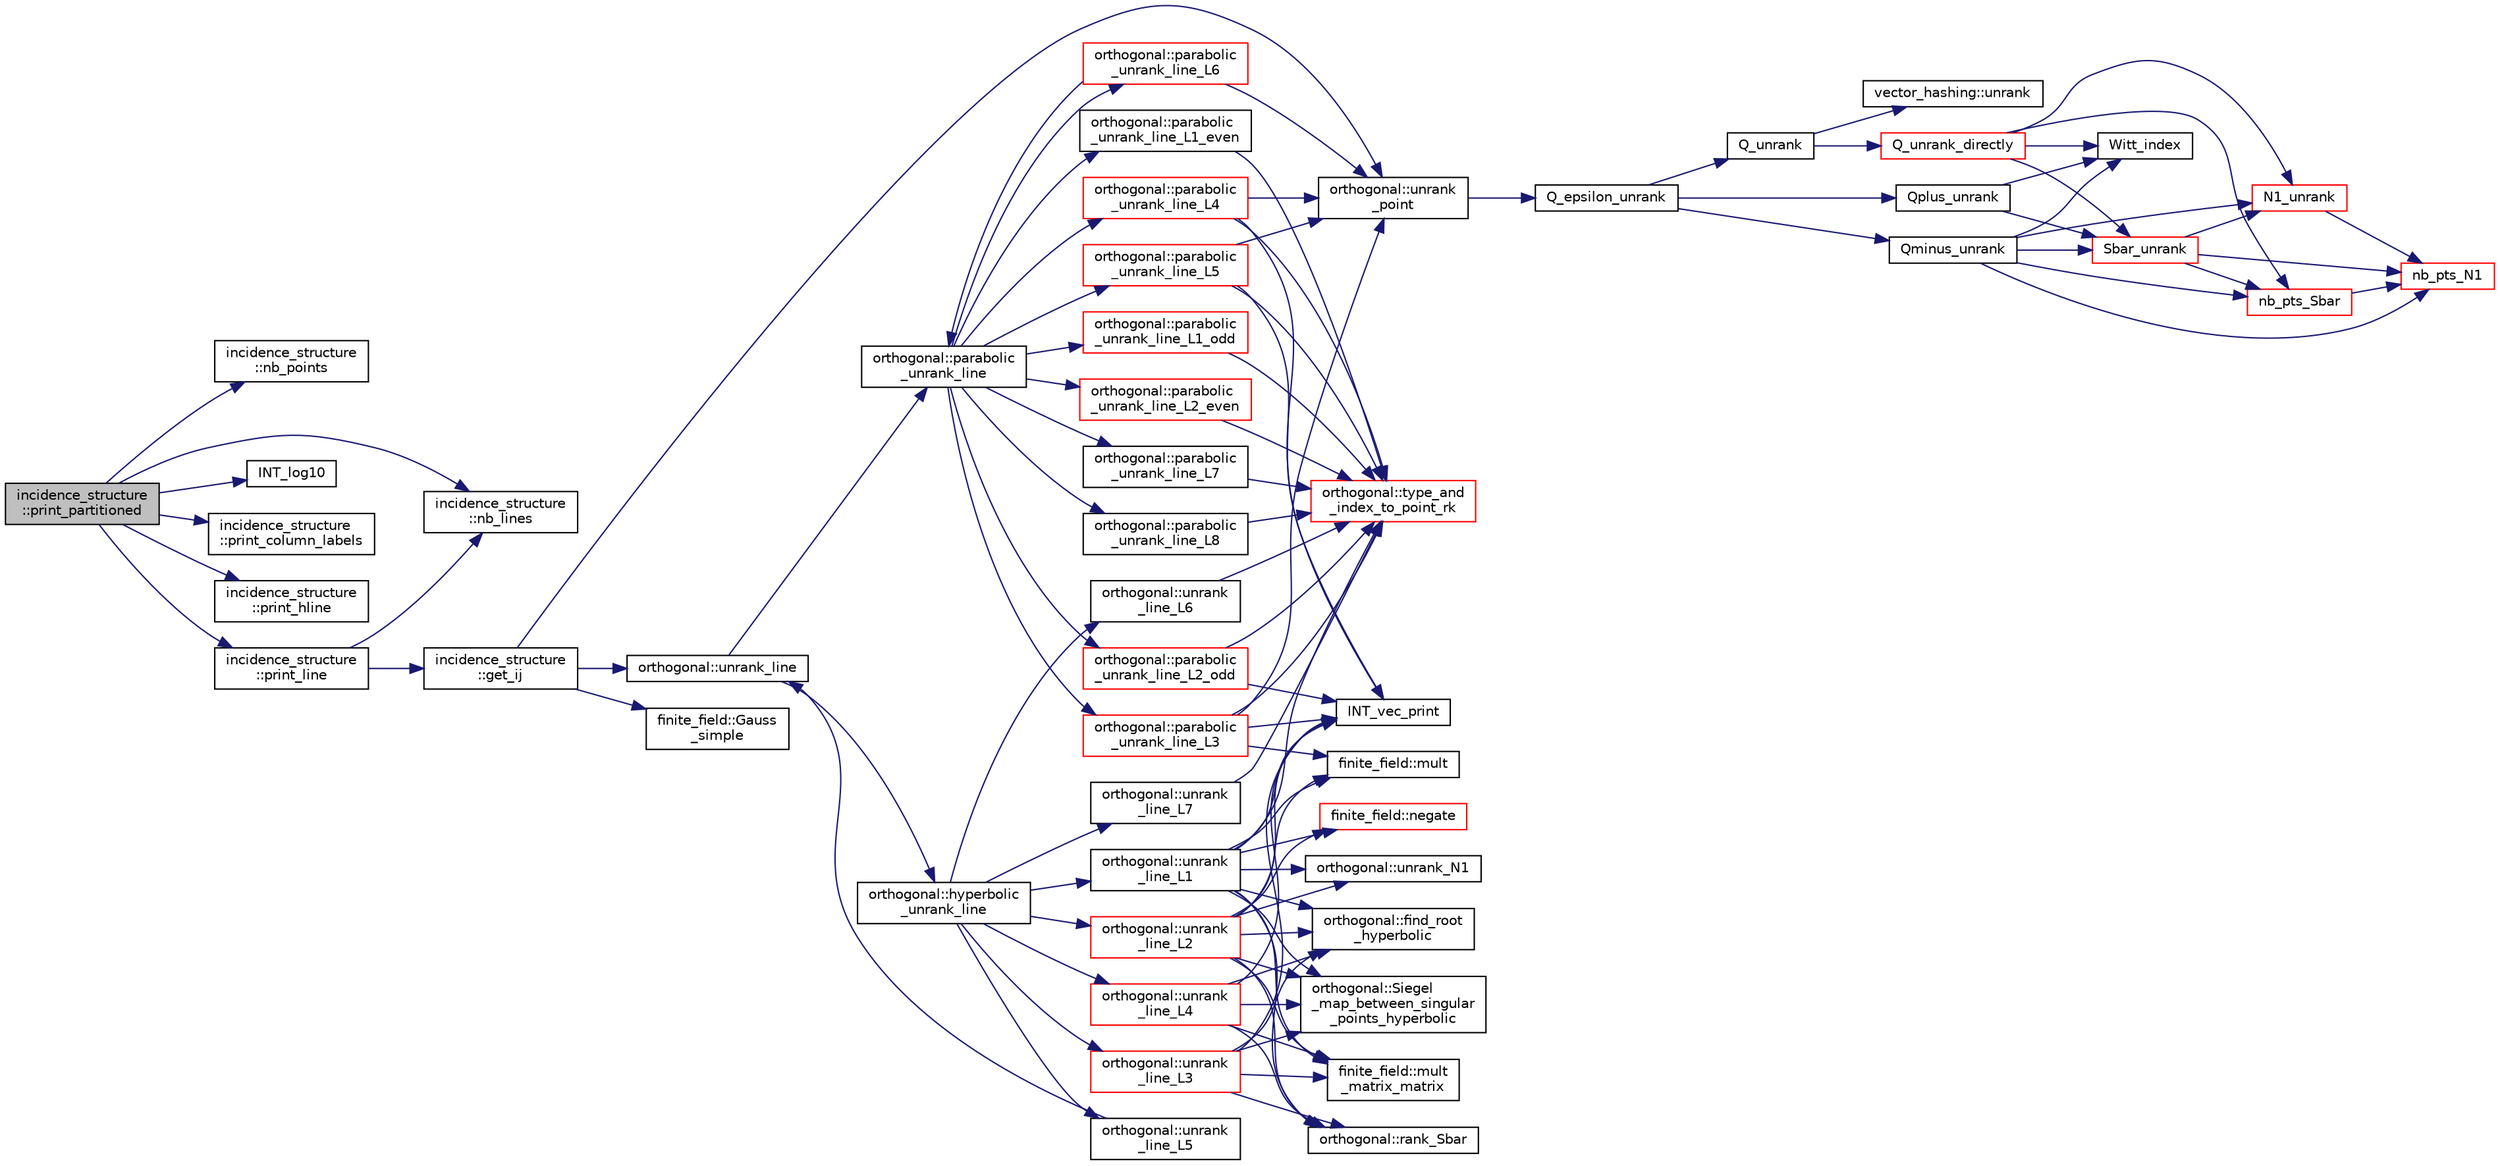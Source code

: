 digraph "incidence_structure::print_partitioned"
{
  edge [fontname="Helvetica",fontsize="10",labelfontname="Helvetica",labelfontsize="10"];
  node [fontname="Helvetica",fontsize="10",shape=record];
  rankdir="LR";
  Node6009 [label="incidence_structure\l::print_partitioned",height=0.2,width=0.4,color="black", fillcolor="grey75", style="filled", fontcolor="black"];
  Node6009 -> Node6010 [color="midnightblue",fontsize="10",style="solid",fontname="Helvetica"];
  Node6010 [label="incidence_structure\l::nb_points",height=0.2,width=0.4,color="black", fillcolor="white", style="filled",URL="$da/d8a/classincidence__structure.html#aff5f6bfdc7470e73082ee6faacf0af64"];
  Node6009 -> Node6011 [color="midnightblue",fontsize="10",style="solid",fontname="Helvetica"];
  Node6011 [label="incidence_structure\l::nb_lines",height=0.2,width=0.4,color="black", fillcolor="white", style="filled",URL="$da/d8a/classincidence__structure.html#a9ffac61340b2a03f31f1cc366d5a7b79"];
  Node6009 -> Node6012 [color="midnightblue",fontsize="10",style="solid",fontname="Helvetica"];
  Node6012 [label="INT_log10",height=0.2,width=0.4,color="black", fillcolor="white", style="filled",URL="$de/dc5/algebra__and__number__theory_8h.html#a98bc0a6c562370a355165d2538dac250"];
  Node6009 -> Node6013 [color="midnightblue",fontsize="10",style="solid",fontname="Helvetica"];
  Node6013 [label="incidence_structure\l::print_column_labels",height=0.2,width=0.4,color="black", fillcolor="white", style="filled",URL="$da/d8a/classincidence__structure.html#a16f15115fc99c128a90c824da2915700"];
  Node6009 -> Node6014 [color="midnightblue",fontsize="10",style="solid",fontname="Helvetica"];
  Node6014 [label="incidence_structure\l::print_hline",height=0.2,width=0.4,color="black", fillcolor="white", style="filled",URL="$da/d8a/classincidence__structure.html#ab973a717586b3a740a087b9c036a6b6e"];
  Node6009 -> Node6015 [color="midnightblue",fontsize="10",style="solid",fontname="Helvetica"];
  Node6015 [label="incidence_structure\l::print_line",height=0.2,width=0.4,color="black", fillcolor="white", style="filled",URL="$da/d8a/classincidence__structure.html#ae76fdf2cf39ba776ed86b0b910d7746a"];
  Node6015 -> Node6016 [color="midnightblue",fontsize="10",style="solid",fontname="Helvetica"];
  Node6016 [label="incidence_structure\l::get_ij",height=0.2,width=0.4,color="black", fillcolor="white", style="filled",URL="$da/d8a/classincidence__structure.html#a5ee9b327bdd0c2714cadff040a4c4678"];
  Node6016 -> Node6017 [color="midnightblue",fontsize="10",style="solid",fontname="Helvetica"];
  Node6017 [label="orthogonal::unrank\l_point",height=0.2,width=0.4,color="black", fillcolor="white", style="filled",URL="$d7/daa/classorthogonal.html#ab655117100f7c66c19817b84ac5ac0a0"];
  Node6017 -> Node6018 [color="midnightblue",fontsize="10",style="solid",fontname="Helvetica"];
  Node6018 [label="Q_epsilon_unrank",height=0.2,width=0.4,color="black", fillcolor="white", style="filled",URL="$d4/d67/geometry_8h.html#af162c4d30d4a6528299e37551c353e7b"];
  Node6018 -> Node6019 [color="midnightblue",fontsize="10",style="solid",fontname="Helvetica"];
  Node6019 [label="Q_unrank",height=0.2,width=0.4,color="black", fillcolor="white", style="filled",URL="$db/da0/lib_2foundations_2geometry_2orthogonal__points_8_c.html#a6d02923d5b54ef796934e753e6f5b65b"];
  Node6019 -> Node6020 [color="midnightblue",fontsize="10",style="solid",fontname="Helvetica"];
  Node6020 [label="vector_hashing::unrank",height=0.2,width=0.4,color="black", fillcolor="white", style="filled",URL="$d8/daa/classvector__hashing.html#abbebd3a96a6d27a34b9b49af99e2ed3d"];
  Node6019 -> Node6021 [color="midnightblue",fontsize="10",style="solid",fontname="Helvetica"];
  Node6021 [label="Q_unrank_directly",height=0.2,width=0.4,color="red", fillcolor="white", style="filled",URL="$db/da0/lib_2foundations_2geometry_2orthogonal__points_8_c.html#a105e7e72249e78fcf0785c69099d90ce"];
  Node6021 -> Node6022 [color="midnightblue",fontsize="10",style="solid",fontname="Helvetica"];
  Node6022 [label="Witt_index",height=0.2,width=0.4,color="black", fillcolor="white", style="filled",URL="$db/da0/lib_2foundations_2geometry_2orthogonal__points_8_c.html#ab3483ecb9859a6758f82b5327da50534"];
  Node6021 -> Node6023 [color="midnightblue",fontsize="10",style="solid",fontname="Helvetica"];
  Node6023 [label="nb_pts_Sbar",height=0.2,width=0.4,color="red", fillcolor="white", style="filled",URL="$db/da0/lib_2foundations_2geometry_2orthogonal__points_8_c.html#a986dda26505c9934c771578b084f67cc"];
  Node6023 -> Node6026 [color="midnightblue",fontsize="10",style="solid",fontname="Helvetica"];
  Node6026 [label="nb_pts_N1",height=0.2,width=0.4,color="red", fillcolor="white", style="filled",URL="$db/da0/lib_2foundations_2geometry_2orthogonal__points_8_c.html#ae0f2e1c76523db67b4ec9629ccc35bc6"];
  Node6021 -> Node6028 [color="midnightblue",fontsize="10",style="solid",fontname="Helvetica"];
  Node6028 [label="Sbar_unrank",height=0.2,width=0.4,color="red", fillcolor="white", style="filled",URL="$db/da0/lib_2foundations_2geometry_2orthogonal__points_8_c.html#a65d9b9ccfff12dd92f4f4e8360701c98"];
  Node6028 -> Node6023 [color="midnightblue",fontsize="10",style="solid",fontname="Helvetica"];
  Node6028 -> Node6026 [color="midnightblue",fontsize="10",style="solid",fontname="Helvetica"];
  Node6028 -> Node6031 [color="midnightblue",fontsize="10",style="solid",fontname="Helvetica"];
  Node6031 [label="N1_unrank",height=0.2,width=0.4,color="red", fillcolor="white", style="filled",URL="$db/da0/lib_2foundations_2geometry_2orthogonal__points_8_c.html#aa9427e27f7f207c1baff3a34cc5d78cf"];
  Node6031 -> Node6026 [color="midnightblue",fontsize="10",style="solid",fontname="Helvetica"];
  Node6021 -> Node6031 [color="midnightblue",fontsize="10",style="solid",fontname="Helvetica"];
  Node6018 -> Node6037 [color="midnightblue",fontsize="10",style="solid",fontname="Helvetica"];
  Node6037 [label="Qplus_unrank",height=0.2,width=0.4,color="black", fillcolor="white", style="filled",URL="$db/da0/lib_2foundations_2geometry_2orthogonal__points_8_c.html#ad50512edd586919700e033744b4a03c8"];
  Node6037 -> Node6022 [color="midnightblue",fontsize="10",style="solid",fontname="Helvetica"];
  Node6037 -> Node6028 [color="midnightblue",fontsize="10",style="solid",fontname="Helvetica"];
  Node6018 -> Node6038 [color="midnightblue",fontsize="10",style="solid",fontname="Helvetica"];
  Node6038 [label="Qminus_unrank",height=0.2,width=0.4,color="black", fillcolor="white", style="filled",URL="$db/da0/lib_2foundations_2geometry_2orthogonal__points_8_c.html#ac2dd18f435ab479095b836a483c12c7d"];
  Node6038 -> Node6022 [color="midnightblue",fontsize="10",style="solid",fontname="Helvetica"];
  Node6038 -> Node6023 [color="midnightblue",fontsize="10",style="solid",fontname="Helvetica"];
  Node6038 -> Node6028 [color="midnightblue",fontsize="10",style="solid",fontname="Helvetica"];
  Node6038 -> Node6026 [color="midnightblue",fontsize="10",style="solid",fontname="Helvetica"];
  Node6038 -> Node6031 [color="midnightblue",fontsize="10",style="solid",fontname="Helvetica"];
  Node6016 -> Node6039 [color="midnightblue",fontsize="10",style="solid",fontname="Helvetica"];
  Node6039 [label="orthogonal::unrank_line",height=0.2,width=0.4,color="black", fillcolor="white", style="filled",URL="$d7/daa/classorthogonal.html#a27fec576f6e11b80dd4503fa3cf7611e"];
  Node6039 -> Node6040 [color="midnightblue",fontsize="10",style="solid",fontname="Helvetica"];
  Node6040 [label="orthogonal::hyperbolic\l_unrank_line",height=0.2,width=0.4,color="black", fillcolor="white", style="filled",URL="$d7/daa/classorthogonal.html#a94952194cdcc478feb676e97e2e272f2"];
  Node6040 -> Node6041 [color="midnightblue",fontsize="10",style="solid",fontname="Helvetica"];
  Node6041 [label="orthogonal::unrank\l_line_L1",height=0.2,width=0.4,color="black", fillcolor="white", style="filled",URL="$d7/daa/classorthogonal.html#aca204928ad9c6c2d9e9afe2ea5af6d60"];
  Node6041 -> Node6042 [color="midnightblue",fontsize="10",style="solid",fontname="Helvetica"];
  Node6042 [label="orthogonal::type_and\l_index_to_point_rk",height=0.2,width=0.4,color="red", fillcolor="white", style="filled",URL="$d7/daa/classorthogonal.html#a319ef460cdfe3247d336c3fb482901eb"];
  Node6041 -> Node6071 [color="midnightblue",fontsize="10",style="solid",fontname="Helvetica"];
  Node6071 [label="orthogonal::unrank_N1",height=0.2,width=0.4,color="black", fillcolor="white", style="filled",URL="$d7/daa/classorthogonal.html#ac39ac9cea140f569c2b78ad01310b4b6"];
  Node6041 -> Node6053 [color="midnightblue",fontsize="10",style="solid",fontname="Helvetica"];
  Node6053 [label="INT_vec_print",height=0.2,width=0.4,color="black", fillcolor="white", style="filled",URL="$df/dbf/sajeeb_8_c.html#a79a5901af0b47dd0d694109543c027fe"];
  Node6041 -> Node6075 [color="midnightblue",fontsize="10",style="solid",fontname="Helvetica"];
  Node6075 [label="finite_field::mult",height=0.2,width=0.4,color="black", fillcolor="white", style="filled",URL="$df/d5a/classfinite__field.html#a24fb5917aa6d4d656fd855b7f44a13b0"];
  Node6041 -> Node6083 [color="midnightblue",fontsize="10",style="solid",fontname="Helvetica"];
  Node6083 [label="orthogonal::find_root\l_hyperbolic",height=0.2,width=0.4,color="black", fillcolor="white", style="filled",URL="$d7/daa/classorthogonal.html#a4cb66d7aec283cd032a99cb9b2b9992d"];
  Node6041 -> Node6084 [color="midnightblue",fontsize="10",style="solid",fontname="Helvetica"];
  Node6084 [label="orthogonal::Siegel\l_map_between_singular\l_points_hyperbolic",height=0.2,width=0.4,color="black", fillcolor="white", style="filled",URL="$d7/daa/classorthogonal.html#a5ee80bd3a8fb9799d248ade8fd7b20b3"];
  Node6041 -> Node6085 [color="midnightblue",fontsize="10",style="solid",fontname="Helvetica"];
  Node6085 [label="finite_field::mult\l_matrix_matrix",height=0.2,width=0.4,color="black", fillcolor="white", style="filled",URL="$df/d5a/classfinite__field.html#a5e28706b815838d0ec34de1fa74bc3c4"];
  Node6041 -> Node6081 [color="midnightblue",fontsize="10",style="solid",fontname="Helvetica"];
  Node6081 [label="finite_field::negate",height=0.2,width=0.4,color="red", fillcolor="white", style="filled",URL="$df/d5a/classfinite__field.html#aa9d798298f25d4a9262b5bc5f1733e31"];
  Node6041 -> Node6086 [color="midnightblue",fontsize="10",style="solid",fontname="Helvetica"];
  Node6086 [label="orthogonal::rank_Sbar",height=0.2,width=0.4,color="black", fillcolor="white", style="filled",URL="$d7/daa/classorthogonal.html#aea0a2cc174275eea357b9a68f277e970"];
  Node6040 -> Node6087 [color="midnightblue",fontsize="10",style="solid",fontname="Helvetica"];
  Node6087 [label="orthogonal::unrank\l_line_L2",height=0.2,width=0.4,color="red", fillcolor="white", style="filled",URL="$d7/daa/classorthogonal.html#abb7883ab6e8726606f8b82094d1181a5"];
  Node6087 -> Node6053 [color="midnightblue",fontsize="10",style="solid",fontname="Helvetica"];
  Node6087 -> Node6086 [color="midnightblue",fontsize="10",style="solid",fontname="Helvetica"];
  Node6087 -> Node6081 [color="midnightblue",fontsize="10",style="solid",fontname="Helvetica"];
  Node6087 -> Node6075 [color="midnightblue",fontsize="10",style="solid",fontname="Helvetica"];
  Node6087 -> Node6071 [color="midnightblue",fontsize="10",style="solid",fontname="Helvetica"];
  Node6087 -> Node6083 [color="midnightblue",fontsize="10",style="solid",fontname="Helvetica"];
  Node6087 -> Node6084 [color="midnightblue",fontsize="10",style="solid",fontname="Helvetica"];
  Node6087 -> Node6085 [color="midnightblue",fontsize="10",style="solid",fontname="Helvetica"];
  Node6040 -> Node6090 [color="midnightblue",fontsize="10",style="solid",fontname="Helvetica"];
  Node6090 [label="orthogonal::unrank\l_line_L3",height=0.2,width=0.4,color="red", fillcolor="white", style="filled",URL="$d7/daa/classorthogonal.html#a3546eded4c93131b31df43de26a08991"];
  Node6090 -> Node6053 [color="midnightblue",fontsize="10",style="solid",fontname="Helvetica"];
  Node6090 -> Node6083 [color="midnightblue",fontsize="10",style="solid",fontname="Helvetica"];
  Node6090 -> Node6084 [color="midnightblue",fontsize="10",style="solid",fontname="Helvetica"];
  Node6090 -> Node6085 [color="midnightblue",fontsize="10",style="solid",fontname="Helvetica"];
  Node6090 -> Node6086 [color="midnightblue",fontsize="10",style="solid",fontname="Helvetica"];
  Node6040 -> Node6091 [color="midnightblue",fontsize="10",style="solid",fontname="Helvetica"];
  Node6091 [label="orthogonal::unrank\l_line_L4",height=0.2,width=0.4,color="red", fillcolor="white", style="filled",URL="$d7/daa/classorthogonal.html#ab207c36ebccd5b91981d678a56ffd9eb"];
  Node6091 -> Node6053 [color="midnightblue",fontsize="10",style="solid",fontname="Helvetica"];
  Node6091 -> Node6083 [color="midnightblue",fontsize="10",style="solid",fontname="Helvetica"];
  Node6091 -> Node6084 [color="midnightblue",fontsize="10",style="solid",fontname="Helvetica"];
  Node6091 -> Node6085 [color="midnightblue",fontsize="10",style="solid",fontname="Helvetica"];
  Node6091 -> Node6086 [color="midnightblue",fontsize="10",style="solid",fontname="Helvetica"];
  Node6040 -> Node6092 [color="midnightblue",fontsize="10",style="solid",fontname="Helvetica"];
  Node6092 [label="orthogonal::unrank\l_line_L5",height=0.2,width=0.4,color="black", fillcolor="white", style="filled",URL="$d7/daa/classorthogonal.html#a64148a40b356447a00d985789ad74c82"];
  Node6092 -> Node6039 [color="midnightblue",fontsize="10",style="solid",fontname="Helvetica"];
  Node6040 -> Node6093 [color="midnightblue",fontsize="10",style="solid",fontname="Helvetica"];
  Node6093 [label="orthogonal::unrank\l_line_L6",height=0.2,width=0.4,color="black", fillcolor="white", style="filled",URL="$d7/daa/classorthogonal.html#a91145776fc4185d7277ddf019064f7ea"];
  Node6093 -> Node6042 [color="midnightblue",fontsize="10",style="solid",fontname="Helvetica"];
  Node6040 -> Node6094 [color="midnightblue",fontsize="10",style="solid",fontname="Helvetica"];
  Node6094 [label="orthogonal::unrank\l_line_L7",height=0.2,width=0.4,color="black", fillcolor="white", style="filled",URL="$d7/daa/classorthogonal.html#a6dbd5481e532a8f7232acded49f5c05e"];
  Node6094 -> Node6042 [color="midnightblue",fontsize="10",style="solid",fontname="Helvetica"];
  Node6039 -> Node6095 [color="midnightblue",fontsize="10",style="solid",fontname="Helvetica"];
  Node6095 [label="orthogonal::parabolic\l_unrank_line",height=0.2,width=0.4,color="black", fillcolor="white", style="filled",URL="$d7/daa/classorthogonal.html#a449cc51a62e11b8699befe951b0f8a4c"];
  Node6095 -> Node6096 [color="midnightblue",fontsize="10",style="solid",fontname="Helvetica"];
  Node6096 [label="orthogonal::parabolic\l_unrank_line_L1_even",height=0.2,width=0.4,color="black", fillcolor="white", style="filled",URL="$d7/daa/classorthogonal.html#a83a57c7023d5a61881d39f00f7717d8b"];
  Node6096 -> Node6042 [color="midnightblue",fontsize="10",style="solid",fontname="Helvetica"];
  Node6095 -> Node6097 [color="midnightblue",fontsize="10",style="solid",fontname="Helvetica"];
  Node6097 [label="orthogonal::parabolic\l_unrank_line_L1_odd",height=0.2,width=0.4,color="red", fillcolor="white", style="filled",URL="$d7/daa/classorthogonal.html#af59966fe1bb32196deaafbe6849fdeb1"];
  Node6097 -> Node6042 [color="midnightblue",fontsize="10",style="solid",fontname="Helvetica"];
  Node6095 -> Node6124 [color="midnightblue",fontsize="10",style="solid",fontname="Helvetica"];
  Node6124 [label="orthogonal::parabolic\l_unrank_line_L2_even",height=0.2,width=0.4,color="red", fillcolor="white", style="filled",URL="$d7/daa/classorthogonal.html#a57a7ad0d16ea67c0636c9f179eeed5d1"];
  Node6124 -> Node6042 [color="midnightblue",fontsize="10",style="solid",fontname="Helvetica"];
  Node6095 -> Node6126 [color="midnightblue",fontsize="10",style="solid",fontname="Helvetica"];
  Node6126 [label="orthogonal::parabolic\l_unrank_line_L2_odd",height=0.2,width=0.4,color="red", fillcolor="white", style="filled",URL="$d7/daa/classorthogonal.html#a9ab8a29daee27c60803e2bf5026a9a9e"];
  Node6126 -> Node6042 [color="midnightblue",fontsize="10",style="solid",fontname="Helvetica"];
  Node6126 -> Node6053 [color="midnightblue",fontsize="10",style="solid",fontname="Helvetica"];
  Node6095 -> Node6128 [color="midnightblue",fontsize="10",style="solid",fontname="Helvetica"];
  Node6128 [label="orthogonal::parabolic\l_unrank_line_L3",height=0.2,width=0.4,color="red", fillcolor="white", style="filled",URL="$d7/daa/classorthogonal.html#ae1edfba289a03ed4d383514c2b0dc4b7"];
  Node6128 -> Node6042 [color="midnightblue",fontsize="10",style="solid",fontname="Helvetica"];
  Node6128 -> Node6017 [color="midnightblue",fontsize="10",style="solid",fontname="Helvetica"];
  Node6128 -> Node6053 [color="midnightblue",fontsize="10",style="solid",fontname="Helvetica"];
  Node6128 -> Node6075 [color="midnightblue",fontsize="10",style="solid",fontname="Helvetica"];
  Node6095 -> Node6133 [color="midnightblue",fontsize="10",style="solid",fontname="Helvetica"];
  Node6133 [label="orthogonal::parabolic\l_unrank_line_L4",height=0.2,width=0.4,color="red", fillcolor="white", style="filled",URL="$d7/daa/classorthogonal.html#a6a30b6c7f59498ad8c7f2bec7c78d2ff"];
  Node6133 -> Node6042 [color="midnightblue",fontsize="10",style="solid",fontname="Helvetica"];
  Node6133 -> Node6017 [color="midnightblue",fontsize="10",style="solid",fontname="Helvetica"];
  Node6133 -> Node6053 [color="midnightblue",fontsize="10",style="solid",fontname="Helvetica"];
  Node6095 -> Node6135 [color="midnightblue",fontsize="10",style="solid",fontname="Helvetica"];
  Node6135 [label="orthogonal::parabolic\l_unrank_line_L5",height=0.2,width=0.4,color="red", fillcolor="white", style="filled",URL="$d7/daa/classorthogonal.html#a77831b97ebbbc5d8103c5e7e0edfeb9b"];
  Node6135 -> Node6042 [color="midnightblue",fontsize="10",style="solid",fontname="Helvetica"];
  Node6135 -> Node6017 [color="midnightblue",fontsize="10",style="solid",fontname="Helvetica"];
  Node6135 -> Node6053 [color="midnightblue",fontsize="10",style="solid",fontname="Helvetica"];
  Node6095 -> Node6137 [color="midnightblue",fontsize="10",style="solid",fontname="Helvetica"];
  Node6137 [label="orthogonal::parabolic\l_unrank_line_L6",height=0.2,width=0.4,color="red", fillcolor="white", style="filled",URL="$d7/daa/classorthogonal.html#a3fecd8b43b3e09d6b35e550850b11d56"];
  Node6137 -> Node6095 [color="midnightblue",fontsize="10",style="solid",fontname="Helvetica"];
  Node6137 -> Node6017 [color="midnightblue",fontsize="10",style="solid",fontname="Helvetica"];
  Node6095 -> Node6138 [color="midnightblue",fontsize="10",style="solid",fontname="Helvetica"];
  Node6138 [label="orthogonal::parabolic\l_unrank_line_L7",height=0.2,width=0.4,color="black", fillcolor="white", style="filled",URL="$d7/daa/classorthogonal.html#af37feffb93b694bd8b9f5ff5f8bdd4eb"];
  Node6138 -> Node6042 [color="midnightblue",fontsize="10",style="solid",fontname="Helvetica"];
  Node6095 -> Node6139 [color="midnightblue",fontsize="10",style="solid",fontname="Helvetica"];
  Node6139 [label="orthogonal::parabolic\l_unrank_line_L8",height=0.2,width=0.4,color="black", fillcolor="white", style="filled",URL="$d7/daa/classorthogonal.html#a97e23bbc8eb995d6ee0dba00f2b0d34f"];
  Node6139 -> Node6042 [color="midnightblue",fontsize="10",style="solid",fontname="Helvetica"];
  Node6016 -> Node6140 [color="midnightblue",fontsize="10",style="solid",fontname="Helvetica"];
  Node6140 [label="finite_field::Gauss\l_simple",height=0.2,width=0.4,color="black", fillcolor="white", style="filled",URL="$df/d5a/classfinite__field.html#aba4950590e24a1ce323f292cf47b3307"];
  Node6015 -> Node6011 [color="midnightblue",fontsize="10",style="solid",fontname="Helvetica"];
}
